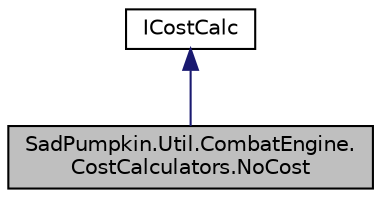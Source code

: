 digraph "SadPumpkin.Util.CombatEngine.CostCalculators.NoCost"
{
 // LATEX_PDF_SIZE
  edge [fontname="Helvetica",fontsize="10",labelfontname="Helvetica",labelfontsize="10"];
  node [fontname="Helvetica",fontsize="10",shape=record];
  Node1 [label="SadPumpkin.Util.CombatEngine.\lCostCalculators.NoCost",height=0.2,width=0.4,color="black", fillcolor="grey75", style="filled", fontcolor="black",tooltip="Implementation of a Cost calculator with no Cost."];
  Node2 -> Node1 [dir="back",color="midnightblue",fontsize="10",style="solid",fontname="Helvetica"];
  Node2 [label="ICostCalc",height=0.2,width=0.4,color="black", fillcolor="white", style="filled",URL="$interface_sad_pumpkin_1_1_util_1_1_combat_engine_1_1_cost_calculators_1_1_i_cost_calc.html",tooltip="Interface defining the Cost associated with an Action."];
}
